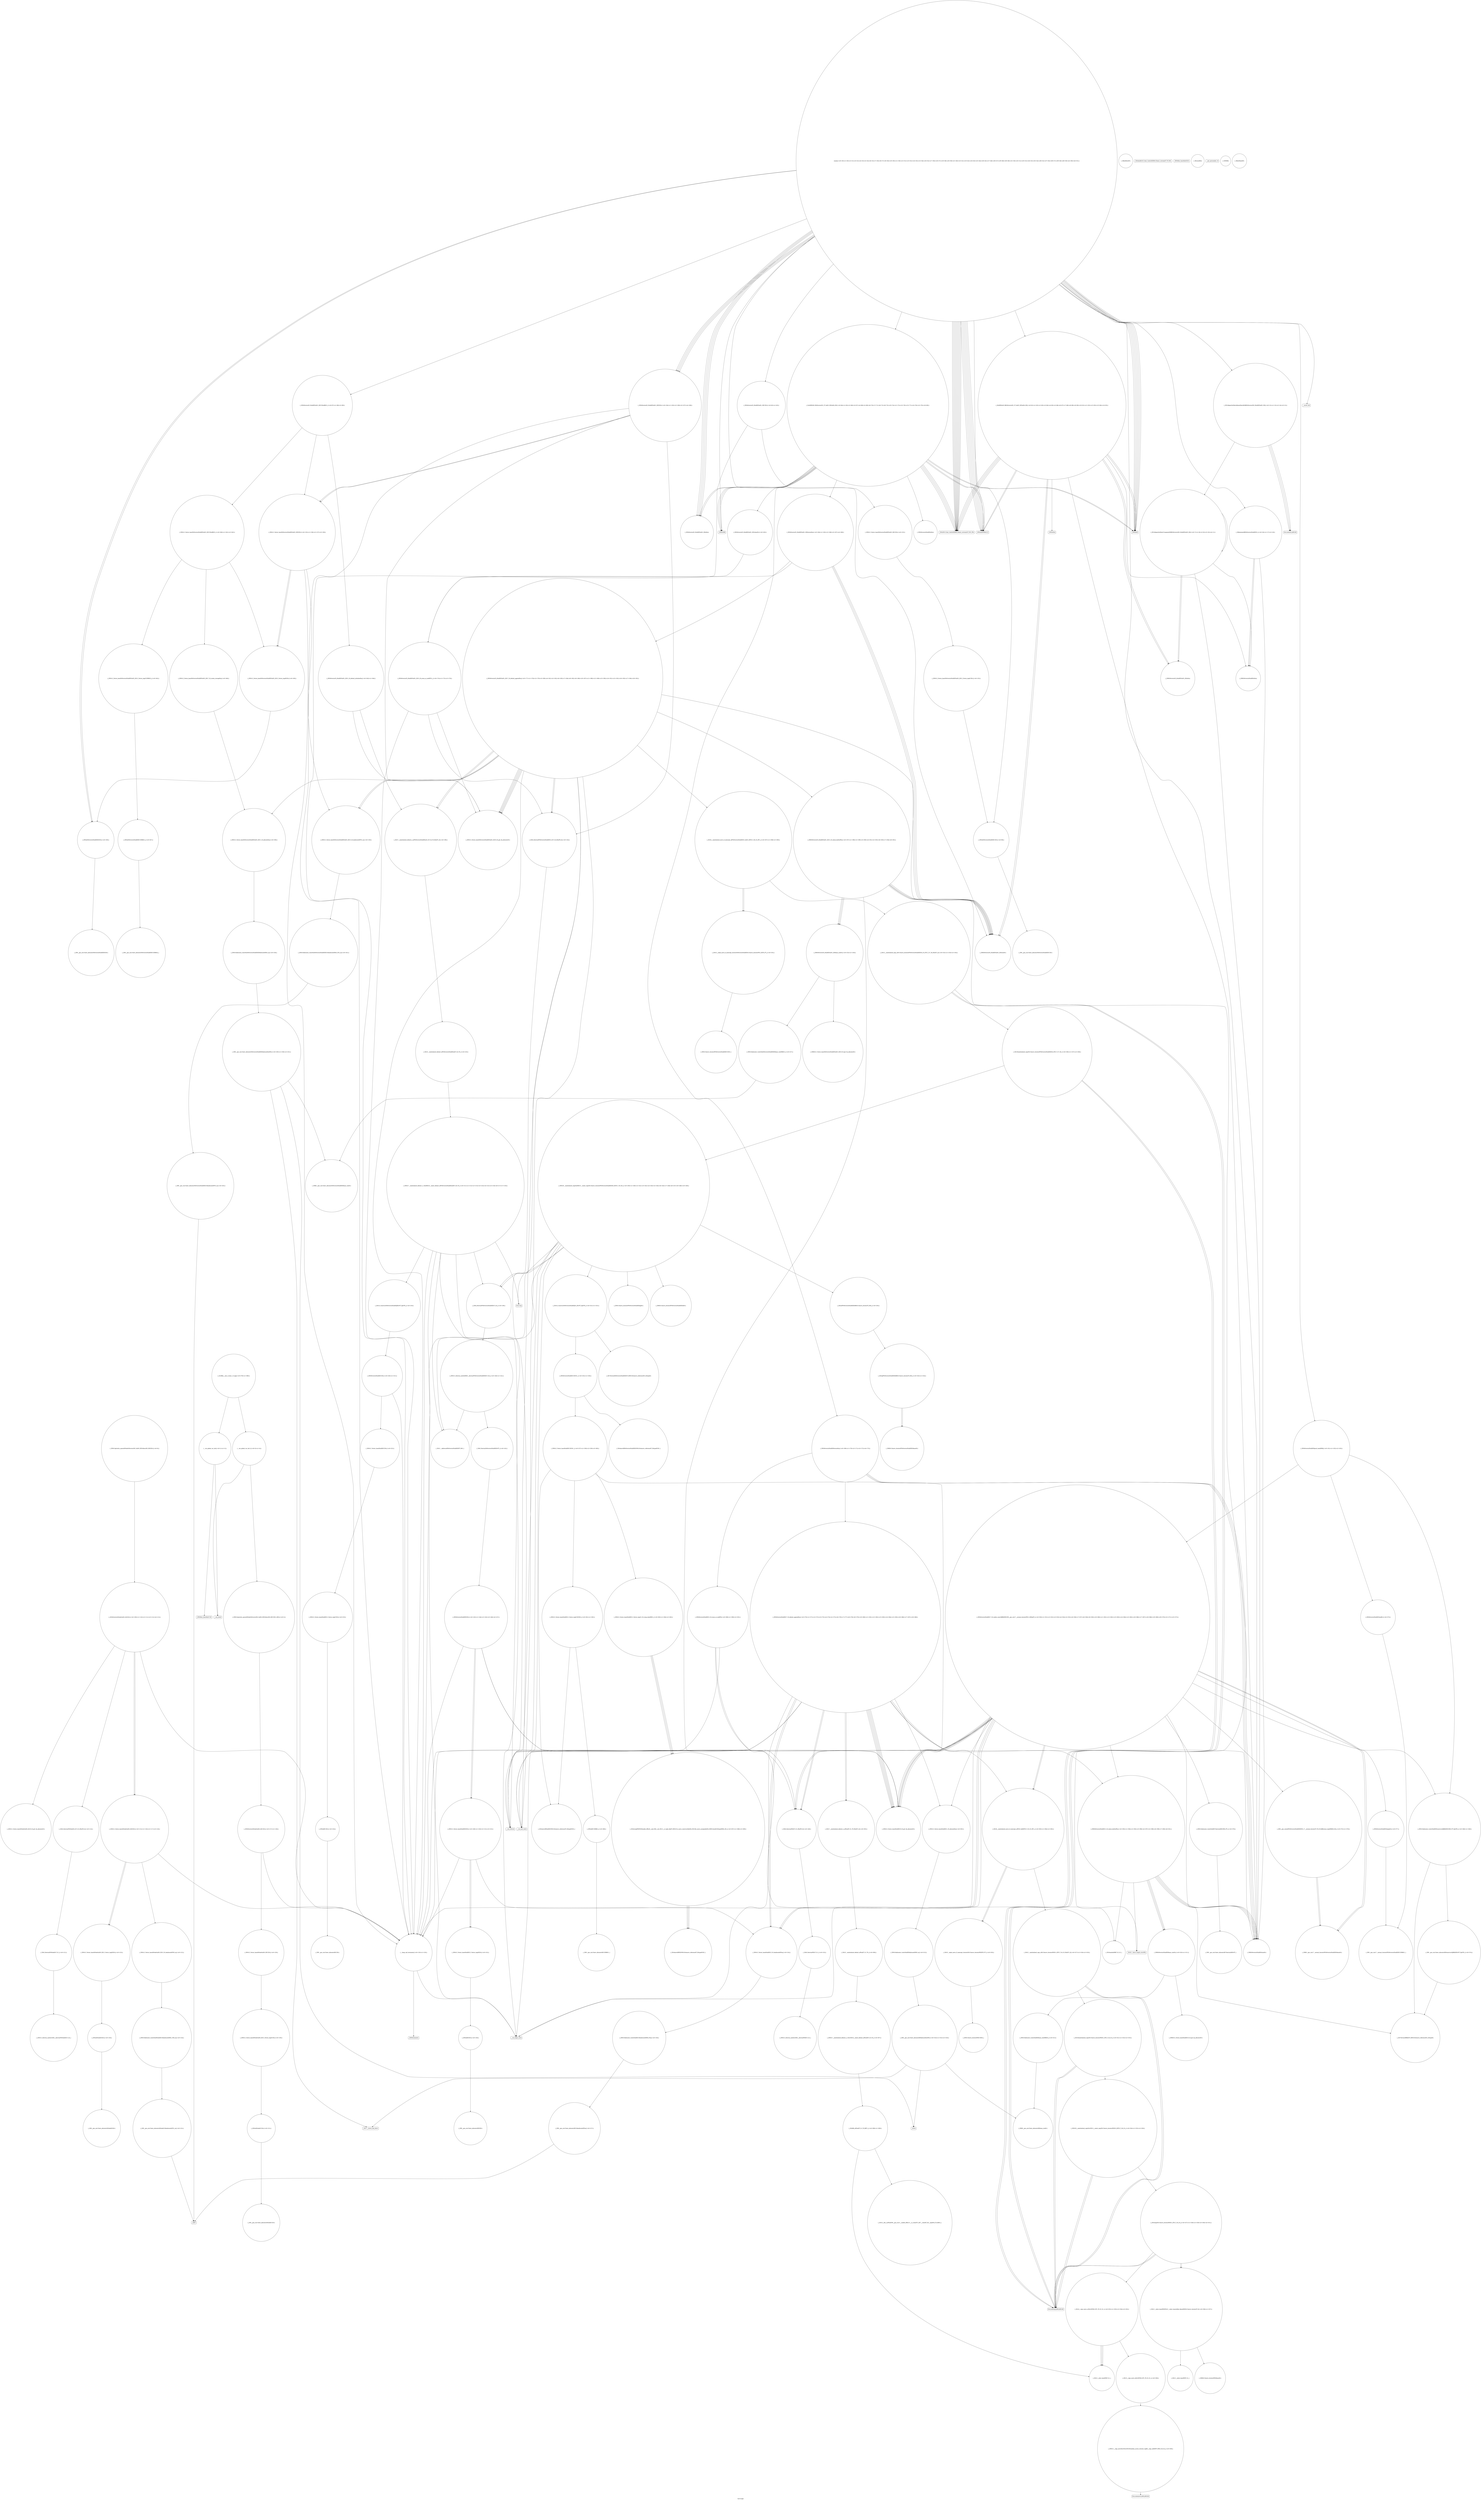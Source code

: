 digraph "Call Graph" {
	label="Call Graph";

	Node0x5598fbfa2290 [shape=record,shape=circle,label="{__cxx_global_var_init|{<s0>1|<s1>2}}"];
	Node0x5598fbfa2290:s0 -> Node0x5598fc380d90[color=black];
	Node0x5598fbfa2290:s1 -> Node0x5598fc380e90[color=black];
	Node0x5598fc3883d0 [shape=record,shape=circle,label="{_ZNSaISt6vectorIiSaIiEEEC2ERKS2_|{<s0>347}}"];
	Node0x5598fc3883d0:s0 -> Node0x5598fc388450[color=black];
	Node0x5598fc384a30 [shape=record,shape=circle,label="{_ZSt27__uninitialized_default_n_aIPSt6vectorIiSaIiEEmS2_ET_S4_T0_RSaIT1_E|{<s0>196}}"];
	Node0x5598fc384a30:s0 -> Node0x5598fc382510[color=black];
	Node0x5598fc381090 [shape=record,shape=circle,label="{_Z8initBcntiPi}"];
	Node0x5598fc388750 [shape=record,shape=circle,label="{_ZN9__gnu_cxxmiIPiSt6vectorIiSaIiEEEENS_17__normal_iteratorIT_T0_E15difference_typeERKS8_SB_|{<s0>375|<s1>376}}"];
	Node0x5598fc388750:s0 -> Node0x5598fc388850[color=black];
	Node0x5598fc388750:s1 -> Node0x5598fc388850[color=black];
	Node0x5598fc382590 [shape=record,shape=circle,label="{_ZNSt27__uninitialized_default_n_1ILb0EE18__uninit_default_nIPSt6vectorIiSaIiEEmEET_S6_T0_|{<s0>211|<s1>212|<s2>213|<s3>214|<s4>215|<s5>216|<s6>217|<s7>218}}"];
	Node0x5598fc382590:s0 -> Node0x5598fc383e30[color=black];
	Node0x5598fc382590:s1 -> Node0x5598fc382610[color=black];
	Node0x5598fc382590:s2 -> Node0x5598fc382190[color=black];
	Node0x5598fc382590:s3 -> Node0x5598fc383cb0[color=black];
	Node0x5598fc382590:s4 -> Node0x5598fc384c30[color=black];
	Node0x5598fc382590:s5 -> Node0x5598fc384cb0[color=black];
	Node0x5598fc382590:s6 -> Node0x5598fc382690[color=black];
	Node0x5598fc382590:s7 -> Node0x5598fc382110[color=black];
	Node0x5598fc381410 [shape=record,shape=circle,label="{_ZNKSt6vectorIiSaIiEEixEm}"];
	Node0x5598fc382910 [shape=record,shape=circle,label="{_ZN9__gnu_cxx13new_allocatorIiEC2Ev}"];
	Node0x5598fc381790 [shape=record,shape=Mrecord,label="{_ZSt4endlIcSt11char_traitsIcEERSt13basic_ostreamIT_T0_ES6_}"];
	Node0x5598fc382c90 [shape=record,shape=circle,label="{_ZNSt16allocator_traitsISaISt6vectorIiSaIiEEEE8allocateERS3_m|{<s0>228}}"];
	Node0x5598fc382c90:s0 -> Node0x5598fc382d10[color=black];
	Node0x5598fc381b10 [shape=record,shape=circle,label="{_ZNSt6vectorIS_IiSaIiEESaIS1_EEixEm}"];
	Node0x5598fc383010 [shape=record,shape=Mrecord,label="{llvm.memcpy.p0i8.p0i8.i64}"];
	Node0x5598fc381e90 [shape=record,shape=circle,label="{_ZNSt6vectorIS_IiSaIiEESaIS1_EED2Ev|{<s0>104|<s1>105|<s2>106|<s3>107|<s4>108}}"];
	Node0x5598fc381e90:s0 -> Node0x5598fc383bb0[color=black];
	Node0x5598fc381e90:s1 -> Node0x5598fc383b30[color=black];
	Node0x5598fc381e90:s2 -> Node0x5598fc383c30[color=black];
	Node0x5598fc381e90:s3 -> Node0x5598fc383c30[color=black];
	Node0x5598fc381e90:s4 -> Node0x5598fc382110[color=black];
	Node0x5598fc383390 [shape=record,shape=circle,label="{_ZNKSt13move_iteratorIPSt6vectorIiSaIiEEE4baseEv}"];
	Node0x5598fc382210 [shape=record,shape=Mrecord,label="{_ZSt9terminatev}"];
	Node0x5598fc386f50 [shape=record,shape=circle,label="{_ZNSt12_Vector_baseIiSaIiEE12_Vector_impl12_M_swap_dataERS2_|{<s0>263|<s1>264|<s2>265}}"];
	Node0x5598fc386f50:s0 -> Node0x5598fc3870d0[color=black];
	Node0x5598fc386f50:s1 -> Node0x5598fc3870d0[color=black];
	Node0x5598fc386f50:s2 -> Node0x5598fc3870d0[color=black];
	Node0x5598fc3835b0 [shape=record,shape=Mrecord,label="{_ZdlPv}"];
	Node0x5598fc3872d0 [shape=record,shape=circle,label="{_ZNSt6vectorIiSaIiEE15_M_erase_at_endEPi|{<s0>289|<s1>290|<s2>291}}"];
	Node0x5598fc3872d0:s0 -> Node0x5598fc383fb0[color=black];
	Node0x5598fc3872d0:s1 -> Node0x5598fc383f30[color=black];
	Node0x5598fc3872d0:s2 -> Node0x5598fc382110[color=black];
	Node0x5598fc383930 [shape=record,shape=circle,label="{_ZN9__gnu_cxx13new_allocatorI4NodeEC2Ev}"];
	Node0x5598fc387650 [shape=record,shape=circle,label="{_ZSt6fill_nIPimiET_S1_T0_RKT1_|{<s0>308|<s1>309}}"];
	Node0x5598fc387650:s0 -> Node0x5598fc387750[color=black];
	Node0x5598fc387650:s1 -> Node0x5598fc3876d0[color=black];
	Node0x5598fc383cb0 [shape=record,shape=circle,label="{_ZSt8_DestroyIPSt6vectorIiSaIiEEEvT_S4_|{<s0>139}}"];
	Node0x5598fc383cb0:s0 -> Node0x5598fc383d30[color=black];
	Node0x5598fc3879d0 [shape=record,shape=circle,label="{_ZNSt16allocator_traitsISaIiEE8allocateERS0_m|{<s0>313}}"];
	Node0x5598fc3879d0:s0 -> Node0x5598fc387a50[color=black];
	Node0x5598fc384030 [shape=record,shape=circle,label="{_ZNSt12_Vector_baseIiSaIiEED2Ev|{<s0>149|<s1>150|<s2>151|<s3>152}}"];
	Node0x5598fc384030:s0 -> Node0x5598fc3841b0[color=black];
	Node0x5598fc384030:s1 -> Node0x5598fc384230[color=black];
	Node0x5598fc384030:s2 -> Node0x5598fc384230[color=black];
	Node0x5598fc384030:s3 -> Node0x5598fc382110[color=black];
	Node0x5598fc387d50 [shape=record,shape=circle,label="{_ZSt14__copy_move_a2ILb1EPiS0_ET1_T0_S2_S1_|{<s0>332|<s1>333|<s2>334|<s3>335}}"];
	Node0x5598fc387d50:s0 -> Node0x5598fc387750[color=black];
	Node0x5598fc387d50:s1 -> Node0x5598fc387750[color=black];
	Node0x5598fc387d50:s2 -> Node0x5598fc387750[color=black];
	Node0x5598fc387d50:s3 -> Node0x5598fc387e50[color=black];
	Node0x5598fc3843b0 [shape=record,shape=circle,label="{_ZNSaIiED2Ev|{<s0>158}}"];
	Node0x5598fc3843b0:s0 -> Node0x5598fc384430[color=black];
	Node0x5598fc3880d0 [shape=record,shape=circle,label="{_ZNSt13move_iteratorIPiEC2ES0_}"];
	Node0x5598fc384730 [shape=record,shape=circle,label="{_ZNSt6vectorIS_IiSaIiEESaIS1_EE5clearEv|{<s0>163}}"];
	Node0x5598fc384730:s0 -> Node0x5598fc384930[color=black];
	Node0x5598fc380d90 [shape=record,shape=Mrecord,label="{_ZNSt8ios_base4InitC1Ev}"];
	Node0x5598fc388450 [shape=record,shape=circle,label="{_ZN9__gnu_cxx13new_allocatorISt6vectorIiSaIiEEEC2ERKS4_}"];
	Node0x5598fc384ab0 [shape=record,shape=circle,label="{_ZNKSt6vectorIS_IiSaIiEESaIS1_EE12_M_check_lenEmPKc|{<s0>197|<s1>198|<s2>199|<s3>200|<s4>201|<s5>202|<s6>203|<s7>204|<s8>205}}"];
	Node0x5598fc384ab0:s0 -> Node0x5598fc382990[color=black];
	Node0x5598fc384ab0:s1 -> Node0x5598fc381a90[color=black];
	Node0x5598fc384ab0:s2 -> Node0x5598fc382a10[color=black];
	Node0x5598fc384ab0:s3 -> Node0x5598fc381a90[color=black];
	Node0x5598fc384ab0:s4 -> Node0x5598fc381a90[color=black];
	Node0x5598fc384ab0:s5 -> Node0x5598fc382a90[color=black];
	Node0x5598fc384ab0:s6 -> Node0x5598fc381a90[color=black];
	Node0x5598fc384ab0:s7 -> Node0x5598fc382990[color=black];
	Node0x5598fc384ab0:s8 -> Node0x5598fc382990[color=black];
	Node0x5598fc381110 [shape=record,shape=circle,label="{__cxx_global_var_init.1|{<s0>3|<s1>4}}"];
	Node0x5598fc381110:s0 -> Node0x5598fc381190[color=black];
	Node0x5598fc381110:s1 -> Node0x5598fc380e90[color=black];
	Node0x5598fc3887d0 [shape=record,shape=circle,label="{_ZNSt6vectorIiSaIiEE5beginEv|{<s0>377}}"];
	Node0x5598fc3887d0:s0 -> Node0x5598fc388950[color=black];
	Node0x5598fc382610 [shape=record,shape=circle,label="{_ZSt10_ConstructISt6vectorIiSaIiEEJEEvPT_DpOT0_|{<s0>219}}"];
	Node0x5598fc382610:s0 -> Node0x5598fc382710[color=black];
	Node0x5598fc381490 [shape=record,shape=circle,label="{_ZN14bipartiteMatch8maxMatchEiiRKSt6vectorIS0_IiSaIiEESaIS2_EE|{<s0>12|<s1>13|<s2>14|<s3>15}}"];
	Node0x5598fc381490:s0 -> Node0x5598fc381510[color=black];
	Node0x5598fc381490:s1 -> Node0x5598fc381510[color=black];
	Node0x5598fc381490:s2 -> Node0x5598fc381290[color=black];
	Node0x5598fc381490:s3 -> Node0x5598fc381510[color=black];
	Node0x5598fc382990 [shape=record,shape=circle,label="{_ZNKSt6vectorIS_IiSaIiEESaIS1_EE8max_sizeEv|{<s0>225|<s1>226}}"];
	Node0x5598fc382990:s0 -> Node0x5598fc382b90[color=black];
	Node0x5598fc382990:s1 -> Node0x5598fc382b10[color=black];
	Node0x5598fc381810 [shape=record,shape=Mrecord,label="{_ZNSirsERi}"];
	Node0x5598fc382d10 [shape=record,shape=circle,label="{_ZN9__gnu_cxx13new_allocatorISt6vectorIiSaIiEEE8allocateEmPKv|{<s0>229|<s1>230|<s2>231}}"];
	Node0x5598fc382d10:s0 -> Node0x5598fc382c10[color=black];
	Node0x5598fc382d10:s1 -> Node0x5598fc382d90[color=black];
	Node0x5598fc382d10:s2 -> Node0x5598fc382e10[color=black];
	Node0x5598fc381b90 [shape=record,shape=circle,label="{_ZNSaISt6vectorIiSaIiEEEC2Ev|{<s0>96}}"];
	Node0x5598fc381b90:s0 -> Node0x5598fc383ab0[color=black];
	Node0x5598fc383090 [shape=record,shape=circle,label="{_ZNSt20__uninitialized_copyILb0EE13__uninit_copyISt13move_iteratorIPSt6vectorIiSaIiEEES6_EET0_T_S9_S8_|{<s0>239|<s1>240|<s2>241|<s3>242|<s4>243|<s5>244|<s6>245|<s7>246|<s8>247|<s9>248|<s10>249}}"];
	Node0x5598fc383090:s0 -> Node0x5598fc383110[color=black];
	Node0x5598fc383090:s1 -> Node0x5598fc383e30[color=black];
	Node0x5598fc383090:s2 -> Node0x5598fc383210[color=black];
	Node0x5598fc383090:s3 -> Node0x5598fc383190[color=black];
	Node0x5598fc383090:s4 -> Node0x5598fc383290[color=black];
	Node0x5598fc383090:s5 -> Node0x5598fc382190[color=black];
	Node0x5598fc383090:s6 -> Node0x5598fc383cb0[color=black];
	Node0x5598fc383090:s7 -> Node0x5598fc384c30[color=black];
	Node0x5598fc383090:s8 -> Node0x5598fc384cb0[color=black];
	Node0x5598fc383090:s9 -> Node0x5598fc382690[color=black];
	Node0x5598fc383090:s10 -> Node0x5598fc382110[color=black];
	Node0x5598fc381f10 [shape=record,shape=circle,label="{_ZNSt6vectorI4NodeSaIS0_EED2Ev|{<s0>109|<s1>110|<s2>111|<s3>112|<s4>113}}"];
	Node0x5598fc381f10:s0 -> Node0x5598fc382010[color=black];
	Node0x5598fc381f10:s1 -> Node0x5598fc381f90[color=black];
	Node0x5598fc381f10:s2 -> Node0x5598fc382090[color=black];
	Node0x5598fc381f10:s3 -> Node0x5598fc382090[color=black];
	Node0x5598fc381f10:s4 -> Node0x5598fc382110[color=black];
	Node0x5598fc383410 [shape=record,shape=circle,label="{_ZSt7forwardISt6vectorIiSaIiEEEOT_RNSt16remove_referenceIS3_E4typeE}"];
	Node0x5598fc382290 [shape=record,shape=circle,label="{_ZSt8_DestroyIP4NodeEvT_S2_|{<s0>121}}"];
	Node0x5598fc382290:s0 -> Node0x5598fc382310[color=black];
	Node0x5598fc386fd0 [shape=record,shape=circle,label="{_ZNSaIiEC2ERKS_|{<s0>266}}"];
	Node0x5598fc386fd0:s0 -> Node0x5598fc387050[color=black];
	Node0x5598fc383630 [shape=record,shape=circle,label="{_ZNSaI4NodeED2Ev|{<s0>126}}"];
	Node0x5598fc383630:s0 -> Node0x5598fc3836b0[color=black];
	Node0x5598fc387350 [shape=record,shape=circle,label="{_ZSt27__uninitialized_default_n_aIPimiET_S1_T0_RSaIT1_E|{<s0>292}}"];
	Node0x5598fc387350:s0 -> Node0x5598fc387550[color=black];
	Node0x5598fc3839b0 [shape=record,shape=circle,label="{_ZNSt12_Vector_baseISt6vectorIiSaIiEESaIS2_EEC2Ev|{<s0>132}}"];
	Node0x5598fc3839b0:s0 -> Node0x5598fc383a30[color=black];
	Node0x5598fc3876d0 [shape=record,shape=circle,label="{_ZSt10__fill_n_aIPimiEN9__gnu_cxx11__enable_ifIXsr11__is_scalarIT1_EE7__valueET_E6__typeES4_T0_RKS3_}"];
	Node0x5598fc383d30 [shape=record,shape=circle,label="{_ZNSt12_Destroy_auxILb0EE9__destroyIPSt6vectorIiSaIiEEEEvT_S6_|{<s0>140|<s1>141}}"];
	Node0x5598fc383d30:s0 -> Node0x5598fc383e30[color=black];
	Node0x5598fc383d30:s1 -> Node0x5598fc383db0[color=black];
	Node0x5598fc387a50 [shape=record,shape=circle,label="{_ZN9__gnu_cxx13new_allocatorIiE8allocateEmPKv|{<s0>314|<s1>315|<s2>316}}"];
	Node0x5598fc387a50:s0 -> Node0x5598fc387950[color=black];
	Node0x5598fc387a50:s1 -> Node0x5598fc382d90[color=black];
	Node0x5598fc387a50:s2 -> Node0x5598fc382e10[color=black];
	Node0x5598fc3840b0 [shape=record,shape=circle,label="{_ZSt8_DestroyIPiEvT_S1_|{<s0>153}}"];
	Node0x5598fc3840b0:s0 -> Node0x5598fc384130[color=black];
	Node0x5598fc387dd0 [shape=record,shape=circle,label="{_ZSt12__miter_baseIPiEDTcl12__miter_basecldtfp_4baseEEESt13move_iteratorIT_E|{<s0>336|<s1>337}}"];
	Node0x5598fc387dd0:s0 -> Node0x5598fc388050[color=black];
	Node0x5598fc387dd0:s1 -> Node0x5598fc387fd0[color=black];
	Node0x5598fc384430 [shape=record,shape=circle,label="{_ZN9__gnu_cxx13new_allocatorIiED2Ev}"];
	Node0x5598fc388150 [shape=record,shape=Mrecord,label="{_ZNSolsEm}"];
	Node0x5598fc3847b0 [shape=record,shape=circle,label="{_ZNSt6vectorIS_IiSaIiEESaIS1_EE6resizeEm|{<s0>164|<s1>165|<s2>166|<s3>167|<s4>168}}"];
	Node0x5598fc3847b0:s0 -> Node0x5598fc381a90[color=black];
	Node0x5598fc3847b0:s1 -> Node0x5598fc381a90[color=black];
	Node0x5598fc3847b0:s2 -> Node0x5598fc3849b0[color=black];
	Node0x5598fc3847b0:s3 -> Node0x5598fc381a90[color=black];
	Node0x5598fc3847b0:s4 -> Node0x5598fc384930[color=black];
	Node0x5598fc380e10 [shape=record,shape=Mrecord,label="{_ZNSt8ios_base4InitD1Ev}"];
	Node0x5598fc3884d0 [shape=record,shape=circle,label="{_ZNSt16allocator_traitsISaIiEE9constructIiJRKiEEEvRS0_PT_DpOT0_|{<s0>348|<s1>349}}"];
	Node0x5598fc3884d0:s0 -> Node0x5598fc3886d0[color=black];
	Node0x5598fc3884d0:s1 -> Node0x5598fc388650[color=black];
	Node0x5598fc384b30 [shape=record,shape=circle,label="{_ZNSt12_Vector_baseISt6vectorIiSaIiEESaIS2_EE11_M_allocateEm|{<s0>206}}"];
	Node0x5598fc384b30:s0 -> Node0x5598fc382c90[color=black];
	Node0x5598fc381190 [shape=record,shape=circle,label="{_ZNSt14priority_queueI4NodeSt6vectorIS0_SaIS0_EESt4lessIS0_EEC2IS3_vEEv|{<s0>5}}"];
	Node0x5598fc381190:s0 -> Node0x5598fc383730[color=black];
	Node0x5598fc388850 [shape=record,shape=circle,label="{_ZNK9__gnu_cxx17__normal_iteratorIPiSt6vectorIiSaIiEEE4baseEv}"];
	Node0x5598fc382690 [shape=record,shape=Mrecord,label="{llvm.trap}"];
	Node0x5598fc381510 [shape=record,shape=Mrecord,label="{llvm.memset.p0i8.i64}"];
	Node0x5598fc382a10 [shape=record,shape=Mrecord,label="{_ZSt20__throw_length_errorPKc}"];
	Node0x5598fc381890 [shape=record,shape=circle,label="{_ZNSt6vectorIS_IiSaIiEESaIS1_EEC2Ev|{<s0>62|<s1>63}}"];
	Node0x5598fc381890:s0 -> Node0x5598fc3839b0[color=black];
	Node0x5598fc381890:s1 -> Node0x5598fc382110[color=black];
	Node0x5598fc382d90 [shape=record,shape=Mrecord,label="{_ZSt17__throw_bad_allocv}"];
	Node0x5598fc381c10 [shape=record,shape=circle,label="{_ZNSt6vectorIS_IiSaIiEESaIS1_EEC2EmRKS2_|{<s0>97|<s1>98|<s2>99}}"];
	Node0x5598fc381c10:s0 -> Node0x5598fc3881d0[color=black];
	Node0x5598fc381c10:s1 -> Node0x5598fc388250[color=black];
	Node0x5598fc381c10:s2 -> Node0x5598fc383c30[color=black];
	Node0x5598fc383110 [shape=record,shape=circle,label="{_ZStneIPSt6vectorIiSaIiEEEbRKSt13move_iteratorIT_ES8_|{<s0>250}}"];
	Node0x5598fc383110:s0 -> Node0x5598fc383310[color=black];
	Node0x5598fc381f90 [shape=record,shape=circle,label="{_ZSt8_DestroyIP4NodeS0_EvT_S2_RSaIT0_E|{<s0>114}}"];
	Node0x5598fc381f90:s0 -> Node0x5598fc382290[color=black];
	Node0x5598fc383490 [shape=record,shape=circle,label="{_ZNSt6vectorIiSaIiEEC2EOS1_|{<s0>255|<s1>256}}"];
	Node0x5598fc383490:s0 -> Node0x5598fc386d50[color=black];
	Node0x5598fc383490:s1 -> Node0x5598fc386dd0[color=black];
	Node0x5598fc382310 [shape=record,shape=circle,label="{_ZNSt12_Destroy_auxILb1EE9__destroyIP4NodeEEvT_S4_}"];
	Node0x5598fc387050 [shape=record,shape=circle,label="{_ZN9__gnu_cxx13new_allocatorIiEC2ERKS1_}"];
	Node0x5598fc3836b0 [shape=record,shape=circle,label="{_ZN9__gnu_cxx13new_allocatorI4NodeED2Ev}"];
	Node0x5598fc3873d0 [shape=record,shape=circle,label="{_ZNKSt6vectorIiSaIiEE12_M_check_lenEmPKc|{<s0>293|<s1>294|<s2>295|<s3>296|<s4>297|<s5>298|<s6>299|<s7>300|<s8>301}}"];
	Node0x5598fc3873d0:s0 -> Node0x5598fc3877d0[color=black];
	Node0x5598fc3873d0:s1 -> Node0x5598fc381390[color=black];
	Node0x5598fc3873d0:s2 -> Node0x5598fc382a10[color=black];
	Node0x5598fc3873d0:s3 -> Node0x5598fc381390[color=black];
	Node0x5598fc3873d0:s4 -> Node0x5598fc381390[color=black];
	Node0x5598fc3873d0:s5 -> Node0x5598fc382a90[color=black];
	Node0x5598fc3873d0:s6 -> Node0x5598fc381390[color=black];
	Node0x5598fc3873d0:s7 -> Node0x5598fc3877d0[color=black];
	Node0x5598fc3873d0:s8 -> Node0x5598fc3877d0[color=black];
	Node0x5598fc383a30 [shape=record,shape=circle,label="{_ZNSt12_Vector_baseISt6vectorIiSaIiEESaIS2_EE12_Vector_implC2Ev|{<s0>133}}"];
	Node0x5598fc383a30:s0 -> Node0x5598fc381b90[color=black];
	Node0x5598fc387750 [shape=record,shape=circle,label="{_ZSt12__niter_baseIPiET_S1_}"];
	Node0x5598fc383db0 [shape=record,shape=circle,label="{_ZSt8_DestroyISt6vectorIiSaIiEEEvPT_|{<s0>142}}"];
	Node0x5598fc383db0:s0 -> Node0x5598fc383eb0[color=black];
	Node0x5598fc387ad0 [shape=record,shape=circle,label="{_ZSt22__uninitialized_copy_aISt13move_iteratorIPiES1_iET0_T_S4_S3_RSaIT1_E|{<s0>317|<s1>318|<s2>319}}"];
	Node0x5598fc387ad0:s0 -> Node0x5598fc383010[color=black];
	Node0x5598fc387ad0:s1 -> Node0x5598fc383010[color=black];
	Node0x5598fc387ad0:s2 -> Node0x5598fc387bd0[color=black];
	Node0x5598fc384130 [shape=record,shape=circle,label="{_ZNSt12_Destroy_auxILb1EE9__destroyIPiEEvT_S3_}"];
	Node0x5598fc387e50 [shape=record,shape=circle,label="{_ZSt13__copy_move_aILb1EPiS0_ET1_T0_S2_S1_|{<s0>338}}"];
	Node0x5598fc387e50:s0 -> Node0x5598fc387ed0[color=black];
	Node0x5598fc3844b0 [shape=record,shape=circle,label="{_ZNSt12_Vector_baseISt6vectorIiSaIiEESaIS2_EE13_M_deallocateEPS2_m|{<s0>159}}"];
	Node0x5598fc3844b0:s0 -> Node0x5598fc3845b0[color=black];
	Node0x5598fc3881d0 [shape=record,shape=circle,label="{_ZNSt12_Vector_baseISt6vectorIiSaIiEESaIS2_EEC2EmRKS3_|{<s0>340|<s1>341|<s2>342}}"];
	Node0x5598fc3881d0:s0 -> Node0x5598fc3882d0[color=black];
	Node0x5598fc3881d0:s1 -> Node0x5598fc388350[color=black];
	Node0x5598fc3881d0:s2 -> Node0x5598fc384530[color=black];
	Node0x5598fc384830 [shape=record,shape=circle,label="{_ZNSt6vectorIiSaIiEE6resizeEm|{<s0>169|<s1>170|<s2>171|<s3>172|<s4>173}}"];
	Node0x5598fc384830:s0 -> Node0x5598fc381390[color=black];
	Node0x5598fc384830:s1 -> Node0x5598fc381390[color=black];
	Node0x5598fc384830:s2 -> Node0x5598fc387250[color=black];
	Node0x5598fc384830:s3 -> Node0x5598fc381390[color=black];
	Node0x5598fc384830:s4 -> Node0x5598fc3872d0[color=black];
	Node0x5598fc380e90 [shape=record,shape=Mrecord,label="{__cxa_atexit}"];
	Node0x5598fc388550 [shape=record,shape=circle,label="{_ZNSt6vectorIiSaIiEE17_M_realloc_insertIJRKiEEEvN9__gnu_cxx17__normal_iteratorIPiS1_EEDpOT_|{<s0>350|<s1>351|<s2>352|<s3>353|<s4>354|<s5>355|<s6>356|<s7>357|<s8>358|<s9>359|<s10>360|<s11>361|<s12>362|<s13>363|<s14>364|<s15>365|<s16>366|<s17>367|<s18>368|<s19>369|<s20>370|<s21>371|<s22>372}}"];
	Node0x5598fc388550:s0 -> Node0x5598fc3873d0[color=black];
	Node0x5598fc388550:s1 -> Node0x5598fc3887d0[color=black];
	Node0x5598fc388550:s2 -> Node0x5598fc388750[color=black];
	Node0x5598fc388550:s3 -> Node0x5598fc387450[color=black];
	Node0x5598fc388550:s4 -> Node0x5598fc3886d0[color=black];
	Node0x5598fc388550:s5 -> Node0x5598fc3884d0[color=black];
	Node0x5598fc388550:s6 -> Node0x5598fc388850[color=black];
	Node0x5598fc388550:s7 -> Node0x5598fc383fb0[color=black];
	Node0x5598fc388550:s8 -> Node0x5598fc3874d0[color=black];
	Node0x5598fc388550:s9 -> Node0x5598fc388850[color=black];
	Node0x5598fc388550:s10 -> Node0x5598fc383fb0[color=black];
	Node0x5598fc388550:s11 -> Node0x5598fc3874d0[color=black];
	Node0x5598fc388550:s12 -> Node0x5598fc382190[color=black];
	Node0x5598fc388550:s13 -> Node0x5598fc3888d0[color=black];
	Node0x5598fc388550:s14 -> Node0x5598fc384cb0[color=black];
	Node0x5598fc388550:s15 -> Node0x5598fc383fb0[color=black];
	Node0x5598fc388550:s16 -> Node0x5598fc383f30[color=black];
	Node0x5598fc388550:s17 -> Node0x5598fc3841b0[color=black];
	Node0x5598fc388550:s18 -> Node0x5598fc384c30[color=black];
	Node0x5598fc388550:s19 -> Node0x5598fc383fb0[color=black];
	Node0x5598fc388550:s20 -> Node0x5598fc383f30[color=black];
	Node0x5598fc388550:s21 -> Node0x5598fc3841b0[color=black];
	Node0x5598fc388550:s22 -> Node0x5598fc382110[color=black];
	Node0x5598fc384bb0 [shape=record,shape=circle,label="{_ZSt34__uninitialized_move_if_noexcept_aIPSt6vectorIiSaIiEES3_SaIS2_EET0_T_S6_S5_RT1_|{<s0>207|<s1>208|<s2>209}}"];
	Node0x5598fc384bb0:s0 -> Node0x5598fc382f10[color=black];
	Node0x5598fc384bb0:s1 -> Node0x5598fc382f10[color=black];
	Node0x5598fc384bb0:s2 -> Node0x5598fc382e90[color=black];
	Node0x5598fc381210 [shape=record,shape=circle,label="{_ZNSt14priority_queueI4NodeSt6vectorIS0_SaIS0_EESt4lessIS0_EED2Ev|{<s0>6}}"];
	Node0x5598fc381210:s0 -> Node0x5598fc381f10[color=black];
	Node0x5598fc3888d0 [shape=record,shape=circle,label="{_ZNSt16allocator_traitsISaIiEE7destroyIiEEvRS0_PT_|{<s0>378}}"];
	Node0x5598fc3888d0:s0 -> Node0x5598fc3889d0[color=black];
	Node0x5598fc382710 [shape=record,shape=circle,label="{_ZNSt6vectorIiSaIiEEC2Ev|{<s0>220|<s1>221}}"];
	Node0x5598fc382710:s0 -> Node0x5598fc382790[color=black];
	Node0x5598fc382710:s1 -> Node0x5598fc382110[color=black];
	Node0x5598fc381590 [shape=record,shape=circle,label="{_Z8dominateRKSt6vectorIiSaIiEES3_|{<s0>16|<s1>17|<s2>18}}"];
	Node0x5598fc381590:s0 -> Node0x5598fc381390[color=black];
	Node0x5598fc381590:s1 -> Node0x5598fc381410[color=black];
	Node0x5598fc381590:s2 -> Node0x5598fc381410[color=black];
	Node0x5598fc382a90 [shape=record,shape=circle,label="{_ZSt3maxImERKT_S2_S2_}"];
	Node0x5598fc381910 [shape=record,shape=circle,label="{_ZrsIiERSiS0_RSt6vectorIS1_IT_SaIS2_EESaIS4_EE|{<s0>64|<s1>65|<s2>66|<s3>67|<s4>68|<s5>69|<s6>70|<s7>71|<s8>72|<s9>73|<s10>74|<s11>75|<s12>76|<s13>77|<s14>78|<s15>79|<s16>80}}"];
	Node0x5598fc381910:s0 -> Node0x5598fc384730[color=black];
	Node0x5598fc381910:s1 -> Node0x5598fc381690[color=black];
	Node0x5598fc381910:s2 -> Node0x5598fc381710[color=black];
	Node0x5598fc381910:s3 -> Node0x5598fc381810[color=black];
	Node0x5598fc381910:s4 -> Node0x5598fc381810[color=black];
	Node0x5598fc381910:s5 -> Node0x5598fc3847b0[color=black];
	Node0x5598fc381910:s6 -> Node0x5598fc381690[color=black];
	Node0x5598fc381910:s7 -> Node0x5598fc381d90[color=black];
	Node0x5598fc381910:s8 -> Node0x5598fc381690[color=black];
	Node0x5598fc381910:s9 -> Node0x5598fc381d90[color=black];
	Node0x5598fc381910:s10 -> Node0x5598fc381690[color=black];
	Node0x5598fc381910:s11 -> Node0x5598fc381710[color=black];
	Node0x5598fc381910:s12 -> Node0x5598fc381b10[color=black];
	Node0x5598fc381910:s13 -> Node0x5598fc384830[color=black];
	Node0x5598fc381910:s14 -> Node0x5598fc381b10[color=black];
	Node0x5598fc381910:s15 -> Node0x5598fc3848b0[color=black];
	Node0x5598fc381910:s16 -> Node0x5598fc381810[color=black];
	Node0x5598fc382e10 [shape=record,shape=Mrecord,label="{_Znwm}"];
	Node0x5598fc381c90 [shape=record,shape=circle,label="{_ZNSaISt6vectorIiSaIiEEED2Ev|{<s0>100}}"];
	Node0x5598fc381c90:s0 -> Node0x5598fc3846b0[color=black];
	Node0x5598fc383190 [shape=record,shape=circle,label="{_ZSt10_ConstructISt6vectorIiSaIiEEJS2_EEvPT_DpOT0_|{<s0>251|<s1>252}}"];
	Node0x5598fc383190:s0 -> Node0x5598fc383410[color=black];
	Node0x5598fc383190:s1 -> Node0x5598fc383490[color=black];
	Node0x5598fc382010 [shape=record,shape=circle,label="{_ZNSt12_Vector_baseI4NodeSaIS0_EE19_M_get_Tp_allocatorEv}"];
	Node0x5598fc386d50 [shape=record,shape=circle,label="{_ZSt4moveIRSt6vectorIiSaIiEEEONSt16remove_referenceIT_E4typeEOS5_}"];
	Node0x5598fc382390 [shape=record,shape=circle,label="{_ZNSt12_Vector_baseI4NodeSaIS0_EE13_M_deallocateEPS0_m|{<s0>122}}"];
	Node0x5598fc382390:s0 -> Node0x5598fc382490[color=black];
	Node0x5598fc3870d0 [shape=record,shape=circle,label="{_ZSt4swapIPiENSt9enable_ifIXsr6__and_ISt6__not_ISt15__is_tuple_likeIT_EESt21is_move_constructibleIS4_ESt18is_move_assignableIS4_EEE5valueEvE4typeERS4_SD_|{<s0>267|<s1>268|<s2>269}}"];
	Node0x5598fc3870d0:s0 -> Node0x5598fc387150[color=black];
	Node0x5598fc3870d0:s1 -> Node0x5598fc387150[color=black];
	Node0x5598fc3870d0:s2 -> Node0x5598fc387150[color=black];
	Node0x5598fc383730 [shape=record,shape=circle,label="{_ZNSt6vectorI4NodeSaIS0_EEC2Ev|{<s0>127|<s1>128}}"];
	Node0x5598fc383730:s0 -> Node0x5598fc3837b0[color=black];
	Node0x5598fc383730:s1 -> Node0x5598fc382110[color=black];
	Node0x5598fc387450 [shape=record,shape=circle,label="{_ZNSt12_Vector_baseIiSaIiEE11_M_allocateEm|{<s0>302}}"];
	Node0x5598fc387450:s0 -> Node0x5598fc3879d0[color=black];
	Node0x5598fc383ab0 [shape=record,shape=circle,label="{_ZN9__gnu_cxx13new_allocatorISt6vectorIiSaIiEEEC2Ev}"];
	Node0x5598fc3877d0 [shape=record,shape=circle,label="{_ZNKSt6vectorIiSaIiEE8max_sizeEv|{<s0>310|<s1>311}}"];
	Node0x5598fc3877d0:s0 -> Node0x5598fc3878d0[color=black];
	Node0x5598fc3877d0:s1 -> Node0x5598fc387850[color=black];
	Node0x5598fc383e30 [shape=record,shape=circle,label="{_ZSt11__addressofISt6vectorIiSaIiEEEPT_RS3_}"];
	Node0x5598fc387b50 [shape=record,shape=circle,label="{_ZSt32__make_move_if_noexcept_iteratorIiSt13move_iteratorIPiEET0_PT_|{<s0>320}}"];
	Node0x5598fc387b50:s0 -> Node0x5598fc3880d0[color=black];
	Node0x5598fc3841b0 [shape=record,shape=circle,label="{_ZNSt12_Vector_baseIiSaIiEE13_M_deallocateEPim|{<s0>154}}"];
	Node0x5598fc3841b0:s0 -> Node0x5598fc3842b0[color=black];
	Node0x5598fc387ed0 [shape=record,shape=circle,label="{_ZNSt11__copy_moveILb1ELb1ESt26random_access_iterator_tagE8__copy_mIiEEPT_PKS3_S6_S4_|{<s0>339}}"];
	Node0x5598fc387ed0:s0 -> Node0x5598fc387f50[color=black];
	Node0x5598fc384530 [shape=record,shape=circle,label="{_ZNSt12_Vector_baseISt6vectorIiSaIiEESaIS2_EE12_Vector_implD2Ev|{<s0>160}}"];
	Node0x5598fc384530:s0 -> Node0x5598fc381c90[color=black];
	Node0x5598fc388250 [shape=record,shape=circle,label="{_ZNSt6vectorIS_IiSaIiEESaIS1_EE21_M_default_initializeEm|{<s0>343|<s1>344}}"];
	Node0x5598fc388250:s0 -> Node0x5598fc383bb0[color=black];
	Node0x5598fc388250:s1 -> Node0x5598fc384a30[color=black];
	Node0x5598fc3848b0 [shape=record,shape=circle,label="{_ZNSt6vectorIiSaIiEEixEm}"];
	Node0x5598fc380f10 [shape=record,shape=circle,label="{_Z8countBiti}"];
	Node0x5598fc3885d0 [shape=record,shape=circle,label="{_ZNSt6vectorIiSaIiEE3endEv|{<s0>373}}"];
	Node0x5598fc3885d0:s0 -> Node0x5598fc388950[color=black];
	Node0x5598fc384c30 [shape=record,shape=Mrecord,label="{__cxa_rethrow}"];
	Node0x5598fc381290 [shape=record,shape=circle,label="{_ZN14bipartiteMatch7augmentEiRKSt6vectorIS0_IiSaIiEESaIS2_EE|{<s0>7|<s1>8|<s2>9|<s3>10|<s4>11}}"];
	Node0x5598fc381290:s0 -> Node0x5598fc381310[color=black];
	Node0x5598fc381290:s1 -> Node0x5598fc381390[color=black];
	Node0x5598fc381290:s2 -> Node0x5598fc381310[color=black];
	Node0x5598fc381290:s3 -> Node0x5598fc381410[color=black];
	Node0x5598fc381290:s4 -> Node0x5598fc381290[color=black];
	Node0x5598fc388950 [shape=record,shape=circle,label="{_ZN9__gnu_cxx17__normal_iteratorIPiSt6vectorIiSaIiEEEC2ERKS1_}"];
	Node0x5598fc382790 [shape=record,shape=circle,label="{_ZNSt12_Vector_baseIiSaIiEEC2Ev|{<s0>222}}"];
	Node0x5598fc382790:s0 -> Node0x5598fc382810[color=black];
	Node0x5598fc381610 [shape=record,shape=circle,label="{main|{<s0>19|<s1>20|<s2>21|<s3>22|<s4>23|<s5>24|<s6>25|<s7>26|<s8>27|<s9>28|<s10>29|<s11>30|<s12>31|<s13>32|<s14>33|<s15>34|<s16>35|<s17>36|<s18>37|<s19>38|<s20>39|<s21>40|<s22>41|<s23>42|<s24>43|<s25>44|<s26>45|<s27>46|<s28>47|<s29>48|<s30>49|<s31>50|<s32>51|<s33>52|<s34>53|<s35>54|<s36>55|<s37>56|<s38>57|<s39>58|<s40>59|<s41>60|<s42>61}}"];
	Node0x5598fc381610:s0 -> Node0x5598fc381690[color=black];
	Node0x5598fc381610:s1 -> Node0x5598fc381710[color=black];
	Node0x5598fc381610:s2 -> Node0x5598fc381810[color=black];
	Node0x5598fc381610:s3 -> Node0x5598fc381690[color=black];
	Node0x5598fc381610:s4 -> Node0x5598fc381710[color=black];
	Node0x5598fc381610:s5 -> Node0x5598fc381890[color=black];
	Node0x5598fc381610:s6 -> Node0x5598fc381910[color=black];
	Node0x5598fc381610:s7 -> Node0x5598fc381a10[color=black];
	Node0x5598fc381610:s8 -> Node0x5598fc381710[color=black];
	Node0x5598fc381610:s9 -> Node0x5598fc381a90[color=black];
	Node0x5598fc381610:s10 -> Node0x5598fc381b10[color=black];
	Node0x5598fc381610:s11 -> Node0x5598fc381390[color=black];
	Node0x5598fc381610:s12 -> Node0x5598fc381b90[color=black];
	Node0x5598fc381610:s13 -> Node0x5598fc381c10[color=black];
	Node0x5598fc381610:s14 -> Node0x5598fc381c90[color=black];
	Node0x5598fc381610:s15 -> Node0x5598fc381b10[color=black];
	Node0x5598fc381610:s16 -> Node0x5598fc381b10[color=black];
	Node0x5598fc381610:s17 -> Node0x5598fc381590[color=black];
	Node0x5598fc381610:s18 -> Node0x5598fc381b10[color=black];
	Node0x5598fc381610:s19 -> Node0x5598fc381d10[color=black];
	Node0x5598fc381610:s20 -> Node0x5598fc381d90[color=black];
	Node0x5598fc381610:s21 -> Node0x5598fc381690[color=black];
	Node0x5598fc381610:s22 -> Node0x5598fc381d90[color=black];
	Node0x5598fc381610:s23 -> Node0x5598fc381710[color=black];
	Node0x5598fc381610:s24 -> Node0x5598fc381c90[color=black];
	Node0x5598fc381610:s25 -> Node0x5598fc381e90[color=black];
	Node0x5598fc381610:s26 -> Node0x5598fc381490[color=black];
	Node0x5598fc381610:s27 -> Node0x5598fc381690[color=black];
	Node0x5598fc381610:s28 -> Node0x5598fc381690[color=black];
	Node0x5598fc381610:s29 -> Node0x5598fc381d90[color=black];
	Node0x5598fc381610:s30 -> Node0x5598fc381690[color=black];
	Node0x5598fc381610:s31 -> Node0x5598fc381690[color=black];
	Node0x5598fc381610:s32 -> Node0x5598fc381d90[color=black];
	Node0x5598fc381610:s33 -> Node0x5598fc381710[color=black];
	Node0x5598fc381610:s34 -> Node0x5598fc381e10[color=black];
	Node0x5598fc381610:s35 -> Node0x5598fc381690[color=black];
	Node0x5598fc381610:s36 -> Node0x5598fc381d90[color=black];
	Node0x5598fc381610:s37 -> Node0x5598fc381690[color=black];
	Node0x5598fc381610:s38 -> Node0x5598fc381d90[color=black];
	Node0x5598fc381610:s39 -> Node0x5598fc381710[color=black];
	Node0x5598fc381610:s40 -> Node0x5598fc381e90[color=black];
	Node0x5598fc381610:s41 -> Node0x5598fc381e90[color=black];
	Node0x5598fc381610:s42 -> Node0x5598fc381e90[color=black];
	Node0x5598fc382b10 [shape=record,shape=circle,label="{_ZNSt16allocator_traitsISaISt6vectorIiSaIiEEEE8max_sizeERKS3_|{<s0>227}}"];
	Node0x5598fc382b10:s0 -> Node0x5598fc382c10[color=black];
	Node0x5598fc381990 [shape=record,shape=Mrecord,label="{__gxx_personality_v0}"];
	Node0x5598fc382e90 [shape=record,shape=circle,label="{_ZSt22__uninitialized_copy_aISt13move_iteratorIPSt6vectorIiSaIiEEES4_S3_ET0_T_S7_S6_RSaIT1_E|{<s0>232|<s1>233|<s2>234}}"];
	Node0x5598fc382e90:s0 -> Node0x5598fc383010[color=black];
	Node0x5598fc382e90:s1 -> Node0x5598fc383010[color=black];
	Node0x5598fc382e90:s2 -> Node0x5598fc382f90[color=black];
	Node0x5598fc381d10 [shape=record,shape=circle,label="{_ZNSt6vectorIiSaIiEE9push_backERKi|{<s0>101|<s1>102|<s2>103}}"];
	Node0x5598fc381d10:s0 -> Node0x5598fc3884d0[color=black];
	Node0x5598fc381d10:s1 -> Node0x5598fc3885d0[color=black];
	Node0x5598fc381d10:s2 -> Node0x5598fc388550[color=black];
	Node0x5598fc383210 [shape=record,shape=circle,label="{_ZNKSt13move_iteratorIPSt6vectorIiSaIiEEEdeEv}"];
	Node0x5598fc382090 [shape=record,shape=circle,label="{_ZNSt12_Vector_baseI4NodeSaIS0_EED2Ev|{<s0>115|<s1>116|<s2>117|<s3>118}}"];
	Node0x5598fc382090:s0 -> Node0x5598fc382390[color=black];
	Node0x5598fc382090:s1 -> Node0x5598fc382410[color=black];
	Node0x5598fc382090:s2 -> Node0x5598fc382410[color=black];
	Node0x5598fc382090:s3 -> Node0x5598fc382110[color=black];
	Node0x5598fc386dd0 [shape=record,shape=circle,label="{_ZNSt12_Vector_baseIiSaIiEEC2EOS1_|{<s0>257|<s1>258|<s2>259|<s3>260}}"];
	Node0x5598fc386dd0:s0 -> Node0x5598fc383fb0[color=black];
	Node0x5598fc386dd0:s1 -> Node0x5598fc386e50[color=black];
	Node0x5598fc386dd0:s2 -> Node0x5598fc386ed0[color=black];
	Node0x5598fc386dd0:s3 -> Node0x5598fc386f50[color=black];
	Node0x5598fc382410 [shape=record,shape=circle,label="{_ZNSt12_Vector_baseI4NodeSaIS0_EE12_Vector_implD2Ev|{<s0>123}}"];
	Node0x5598fc382410:s0 -> Node0x5598fc383630[color=black];
	Node0x5598fc387150 [shape=record,shape=circle,label="{_ZSt4moveIRPiEONSt16remove_referenceIT_E4typeEOS3_}"];
	Node0x5598fc3837b0 [shape=record,shape=circle,label="{_ZNSt12_Vector_baseI4NodeSaIS0_EEC2Ev|{<s0>129}}"];
	Node0x5598fc3837b0:s0 -> Node0x5598fc383830[color=black];
	Node0x5598fc3874d0 [shape=record,shape=circle,label="{_ZSt34__uninitialized_move_if_noexcept_aIPiS0_SaIiEET0_T_S3_S2_RT1_|{<s0>303|<s1>304|<s2>305}}"];
	Node0x5598fc3874d0:s0 -> Node0x5598fc387b50[color=black];
	Node0x5598fc3874d0:s1 -> Node0x5598fc387b50[color=black];
	Node0x5598fc3874d0:s2 -> Node0x5598fc387ad0[color=black];
	Node0x5598fc383b30 [shape=record,shape=circle,label="{_ZSt8_DestroyIPSt6vectorIiSaIiEES2_EvT_S4_RSaIT0_E|{<s0>134}}"];
	Node0x5598fc383b30:s0 -> Node0x5598fc383cb0[color=black];
	Node0x5598fc387850 [shape=record,shape=circle,label="{_ZNSt16allocator_traitsISaIiEE8max_sizeERKS0_|{<s0>312}}"];
	Node0x5598fc387850:s0 -> Node0x5598fc387950[color=black];
	Node0x5598fc383eb0 [shape=record,shape=circle,label="{_ZNSt6vectorIiSaIiEED2Ev|{<s0>143|<s1>144|<s2>145|<s3>146|<s4>147}}"];
	Node0x5598fc383eb0:s0 -> Node0x5598fc383fb0[color=black];
	Node0x5598fc383eb0:s1 -> Node0x5598fc383f30[color=black];
	Node0x5598fc383eb0:s2 -> Node0x5598fc384030[color=black];
	Node0x5598fc383eb0:s3 -> Node0x5598fc384030[color=black];
	Node0x5598fc383eb0:s4 -> Node0x5598fc382110[color=black];
	Node0x5598fc387bd0 [shape=record,shape=circle,label="{_ZSt18uninitialized_copyISt13move_iteratorIPiES1_ET0_T_S4_S3_|{<s0>321|<s1>322|<s2>323}}"];
	Node0x5598fc387bd0:s0 -> Node0x5598fc383010[color=black];
	Node0x5598fc387bd0:s1 -> Node0x5598fc383010[color=black];
	Node0x5598fc387bd0:s2 -> Node0x5598fc387c50[color=black];
	Node0x5598fc384230 [shape=record,shape=circle,label="{_ZNSt12_Vector_baseIiSaIiEE12_Vector_implD2Ev|{<s0>155}}"];
	Node0x5598fc384230:s0 -> Node0x5598fc3843b0[color=black];
	Node0x5598fc387f50 [shape=record,shape=Mrecord,label="{llvm.memmove.p0i8.p0i8.i64}"];
	Node0x5598fc3845b0 [shape=record,shape=circle,label="{_ZNSt16allocator_traitsISaISt6vectorIiSaIiEEEE10deallocateERS3_PS2_m|{<s0>161}}"];
	Node0x5598fc3845b0:s0 -> Node0x5598fc384630[color=black];
	Node0x5598fc3882d0 [shape=record,shape=circle,label="{_ZNSt12_Vector_baseISt6vectorIiSaIiEESaIS2_EE12_Vector_implC2ERKS3_|{<s0>345}}"];
	Node0x5598fc3882d0:s0 -> Node0x5598fc3883d0[color=black];
	Node0x5598fc384930 [shape=record,shape=circle,label="{_ZNSt6vectorIS_IiSaIiEESaIS1_EE15_M_erase_at_endEPS1_|{<s0>174|<s1>175|<s2>176}}"];
	Node0x5598fc384930:s0 -> Node0x5598fc383bb0[color=black];
	Node0x5598fc384930:s1 -> Node0x5598fc383b30[color=black];
	Node0x5598fc384930:s2 -> Node0x5598fc382110[color=black];
	Node0x5598fc380f90 [shape=record,shape=circle,label="{_Z3MSBi}"];
	Node0x5598fc388650 [shape=record,shape=circle,label="{_ZN9__gnu_cxx13new_allocatorIiE9constructIiJRKiEEEvPT_DpOT0_|{<s0>374}}"];
	Node0x5598fc388650:s0 -> Node0x5598fc3886d0[color=black];
	Node0x5598fc384cb0 [shape=record,shape=Mrecord,label="{__cxa_end_catch}"];
	Node0x5598fc381310 [shape=record,shape=circle,label="{_ZNKSt6vectorIS_IiSaIiEESaIS1_EEixEm}"];
	Node0x5598fc3889d0 [shape=record,shape=circle,label="{_ZN9__gnu_cxx13new_allocatorIiE7destroyIiEEvPT_}"];
	Node0x5598fc382810 [shape=record,shape=circle,label="{_ZNSt12_Vector_baseIiSaIiEE12_Vector_implC2Ev|{<s0>223}}"];
	Node0x5598fc382810:s0 -> Node0x5598fc382890[color=black];
	Node0x5598fc381690 [shape=record,shape=Mrecord,label="{_ZStlsISt11char_traitsIcEERSt13basic_ostreamIcT_ES5_PKc}"];
	Node0x5598fc382b90 [shape=record,shape=circle,label="{_ZNKSt12_Vector_baseISt6vectorIiSaIiEESaIS2_EE19_M_get_Tp_allocatorEv}"];
	Node0x5598fc381a10 [shape=record,shape=circle,label="{_ZlsIiERSoS0_RKSt6vectorIS1_IT_SaIS2_EESaIS4_EE|{<s0>81|<s1>82|<s2>83|<s3>84|<s4>85|<s5>86|<s6>87|<s7>88|<s8>89|<s9>90|<s10>91|<s11>92|<s12>93|<s13>94|<s14>95}}"];
	Node0x5598fc381a10:s0 -> Node0x5598fc381690[color=black];
	Node0x5598fc381a10:s1 -> Node0x5598fc381a90[color=black];
	Node0x5598fc381a10:s2 -> Node0x5598fc388150[color=black];
	Node0x5598fc381a10:s3 -> Node0x5598fc381710[color=black];
	Node0x5598fc381a10:s4 -> Node0x5598fc381a90[color=black];
	Node0x5598fc381a10:s5 -> Node0x5598fc381690[color=black];
	Node0x5598fc381a10:s6 -> Node0x5598fc381d90[color=black];
	Node0x5598fc381a10:s7 -> Node0x5598fc381690[color=black];
	Node0x5598fc381a10:s8 -> Node0x5598fc381310[color=black];
	Node0x5598fc381a10:s9 -> Node0x5598fc381390[color=black];
	Node0x5598fc381a10:s10 -> Node0x5598fc381690[color=black];
	Node0x5598fc381a10:s11 -> Node0x5598fc381310[color=black];
	Node0x5598fc381a10:s12 -> Node0x5598fc381410[color=black];
	Node0x5598fc381a10:s13 -> Node0x5598fc381d90[color=black];
	Node0x5598fc381a10:s14 -> Node0x5598fc381710[color=black];
	Node0x5598fc382f10 [shape=record,shape=circle,label="{_ZSt32__make_move_if_noexcept_iteratorISt6vectorIiSaIiEESt13move_iteratorIPS2_EET0_PT_|{<s0>235}}"];
	Node0x5598fc382f10:s0 -> Node0x5598fc3871d0[color=black];
	Node0x5598fc381d90 [shape=record,shape=Mrecord,label="{_ZNSolsEi}"];
	Node0x5598fc383290 [shape=record,shape=circle,label="{_ZNSt13move_iteratorIPSt6vectorIiSaIiEEEppEv}"];
	Node0x5598fc382110 [shape=record,shape=circle,label="{__clang_call_terminate|{<s0>119|<s1>120}}"];
	Node0x5598fc382110:s0 -> Node0x5598fc382190[color=black];
	Node0x5598fc382110:s1 -> Node0x5598fc382210[color=black];
	Node0x5598fc386e50 [shape=record,shape=circle,label="{_ZSt4moveIRSaIiEEONSt16remove_referenceIT_E4typeEOS3_}"];
	Node0x5598fc382490 [shape=record,shape=circle,label="{_ZNSt16allocator_traitsISaI4NodeEE10deallocateERS1_PS0_m|{<s0>124}}"];
	Node0x5598fc382490:s0 -> Node0x5598fc383530[color=black];
	Node0x5598fc3871d0 [shape=record,shape=circle,label="{_ZNSt13move_iteratorIPSt6vectorIiSaIiEEEC2ES3_}"];
	Node0x5598fc383830 [shape=record,shape=circle,label="{_ZNSt12_Vector_baseI4NodeSaIS0_EE12_Vector_implC2Ev|{<s0>130}}"];
	Node0x5598fc383830:s0 -> Node0x5598fc3838b0[color=black];
	Node0x5598fc387550 [shape=record,shape=circle,label="{_ZSt25__uninitialized_default_nIPimET_S1_T0_|{<s0>306}}"];
	Node0x5598fc387550:s0 -> Node0x5598fc3875d0[color=black];
	Node0x5598fc383bb0 [shape=record,shape=circle,label="{_ZNSt12_Vector_baseISt6vectorIiSaIiEESaIS2_EE19_M_get_Tp_allocatorEv}"];
	Node0x5598fc3878d0 [shape=record,shape=circle,label="{_ZNKSt12_Vector_baseIiSaIiEE19_M_get_Tp_allocatorEv}"];
	Node0x5598fc383f30 [shape=record,shape=circle,label="{_ZSt8_DestroyIPiiEvT_S1_RSaIT0_E|{<s0>148}}"];
	Node0x5598fc383f30:s0 -> Node0x5598fc3840b0[color=black];
	Node0x5598fc387c50 [shape=record,shape=circle,label="{_ZNSt20__uninitialized_copyILb1EE13__uninit_copyISt13move_iteratorIPiES3_EET0_T_S6_S5_|{<s0>324|<s1>325|<s2>326}}"];
	Node0x5598fc387c50:s0 -> Node0x5598fc383010[color=black];
	Node0x5598fc387c50:s1 -> Node0x5598fc383010[color=black];
	Node0x5598fc387c50:s2 -> Node0x5598fc387cd0[color=black];
	Node0x5598fc3842b0 [shape=record,shape=circle,label="{_ZNSt16allocator_traitsISaIiEE10deallocateERS0_Pim|{<s0>156}}"];
	Node0x5598fc3842b0:s0 -> Node0x5598fc384330[color=black];
	Node0x5598fc387fd0 [shape=record,shape=circle,label="{_ZSt12__miter_baseIPiET_S1_}"];
	Node0x5598fc384630 [shape=record,shape=circle,label="{_ZN9__gnu_cxx13new_allocatorISt6vectorIiSaIiEEE10deallocateEPS3_m|{<s0>162}}"];
	Node0x5598fc384630:s0 -> Node0x5598fc3835b0[color=black];
	Node0x5598fc388350 [shape=record,shape=circle,label="{_ZNSt12_Vector_baseISt6vectorIiSaIiEESaIS2_EE17_M_create_storageEm|{<s0>346}}"];
	Node0x5598fc388350:s0 -> Node0x5598fc384b30[color=black];
	Node0x5598fc3849b0 [shape=record,shape=circle,label="{_ZNSt6vectorIS_IiSaIiEESaIS1_EE17_M_default_appendEm|{<s0>177|<s1>178|<s2>179|<s3>180|<s4>181|<s5>182|<s6>183|<s7>184|<s8>185|<s9>186|<s10>187|<s11>188|<s12>189|<s13>190|<s14>191|<s15>192|<s16>193|<s17>194|<s18>195}}"];
	Node0x5598fc3849b0:s0 -> Node0x5598fc383bb0[color=black];
	Node0x5598fc3849b0:s1 -> Node0x5598fc384a30[color=black];
	Node0x5598fc3849b0:s2 -> Node0x5598fc384ab0[color=black];
	Node0x5598fc3849b0:s3 -> Node0x5598fc381a90[color=black];
	Node0x5598fc3849b0:s4 -> Node0x5598fc384b30[color=black];
	Node0x5598fc3849b0:s5 -> Node0x5598fc383bb0[color=black];
	Node0x5598fc3849b0:s6 -> Node0x5598fc384a30[color=black];
	Node0x5598fc3849b0:s7 -> Node0x5598fc383bb0[color=black];
	Node0x5598fc3849b0:s8 -> Node0x5598fc384bb0[color=black];
	Node0x5598fc3849b0:s9 -> Node0x5598fc382190[color=black];
	Node0x5598fc3849b0:s10 -> Node0x5598fc383bb0[color=black];
	Node0x5598fc3849b0:s11 -> Node0x5598fc383b30[color=black];
	Node0x5598fc3849b0:s12 -> Node0x5598fc384cb0[color=black];
	Node0x5598fc3849b0:s13 -> Node0x5598fc3844b0[color=black];
	Node0x5598fc3849b0:s14 -> Node0x5598fc384c30[color=black];
	Node0x5598fc3849b0:s15 -> Node0x5598fc383bb0[color=black];
	Node0x5598fc3849b0:s16 -> Node0x5598fc383b30[color=black];
	Node0x5598fc3849b0:s17 -> Node0x5598fc3844b0[color=black];
	Node0x5598fc3849b0:s18 -> Node0x5598fc382110[color=black];
	Node0x5598fc381010 [shape=record,shape=circle,label="{_Z8initHashiPi}"];
	Node0x5598fc3886d0 [shape=record,shape=circle,label="{_ZSt7forwardIRKiEOT_RNSt16remove_referenceIS2_E4typeE}"];
	Node0x5598fc382510 [shape=record,shape=circle,label="{_ZSt25__uninitialized_default_nIPSt6vectorIiSaIiEEmET_S4_T0_|{<s0>210}}"];
	Node0x5598fc382510:s0 -> Node0x5598fc382590[color=black];
	Node0x5598fc381390 [shape=record,shape=circle,label="{_ZNKSt6vectorIiSaIiEE4sizeEv}"];
	Node0x5598fc388a50 [shape=record,shape=circle,label="{_GLOBAL__sub_I_stone_2_0.cpp|{<s0>379|<s1>380}}"];
	Node0x5598fc388a50:s0 -> Node0x5598fbfa2290[color=black];
	Node0x5598fc388a50:s1 -> Node0x5598fc381110[color=black];
	Node0x5598fc382890 [shape=record,shape=circle,label="{_ZNSaIiEC2Ev|{<s0>224}}"];
	Node0x5598fc382890:s0 -> Node0x5598fc382910[color=black];
	Node0x5598fc381710 [shape=record,shape=Mrecord,label="{_ZNSolsEPFRSoS_E}"];
	Node0x5598fc382c10 [shape=record,shape=circle,label="{_ZNK9__gnu_cxx13new_allocatorISt6vectorIiSaIiEEE8max_sizeEv}"];
	Node0x5598fc381a90 [shape=record,shape=circle,label="{_ZNKSt6vectorIS_IiSaIiEESaIS1_EE4sizeEv}"];
	Node0x5598fc382f90 [shape=record,shape=circle,label="{_ZSt18uninitialized_copyISt13move_iteratorIPSt6vectorIiSaIiEEES4_ET0_T_S7_S6_|{<s0>236|<s1>237|<s2>238}}"];
	Node0x5598fc382f90:s0 -> Node0x5598fc383010[color=black];
	Node0x5598fc382f90:s1 -> Node0x5598fc383010[color=black];
	Node0x5598fc382f90:s2 -> Node0x5598fc383090[color=black];
	Node0x5598fc381e10 [shape=record,shape=Mrecord,label="{__assert_fail}"];
	Node0x5598fc383310 [shape=record,shape=circle,label="{_ZSteqIPSt6vectorIiSaIiEEEbRKSt13move_iteratorIT_ES8_|{<s0>253|<s1>254}}"];
	Node0x5598fc383310:s0 -> Node0x5598fc383390[color=black];
	Node0x5598fc383310:s1 -> Node0x5598fc383390[color=black];
	Node0x5598fc382190 [shape=record,shape=Mrecord,label="{__cxa_begin_catch}"];
	Node0x5598fc386ed0 [shape=record,shape=circle,label="{_ZNSt12_Vector_baseIiSaIiEE12_Vector_implC2EOS0_|{<s0>261|<s1>262}}"];
	Node0x5598fc386ed0:s0 -> Node0x5598fc386e50[color=black];
	Node0x5598fc386ed0:s1 -> Node0x5598fc386fd0[color=black];
	Node0x5598fc383530 [shape=record,shape=circle,label="{_ZN9__gnu_cxx13new_allocatorI4NodeE10deallocateEPS1_m|{<s0>125}}"];
	Node0x5598fc383530:s0 -> Node0x5598fc3835b0[color=black];
	Node0x5598fc387250 [shape=record,shape=circle,label="{_ZNSt6vectorIiSaIiEE17_M_default_appendEm|{<s0>270|<s1>271|<s2>272|<s3>273|<s4>274|<s5>275|<s6>276|<s7>277|<s8>278|<s9>279|<s10>280|<s11>281|<s12>282|<s13>283|<s14>284|<s15>285|<s16>286|<s17>287|<s18>288}}"];
	Node0x5598fc387250:s0 -> Node0x5598fc383fb0[color=black];
	Node0x5598fc387250:s1 -> Node0x5598fc387350[color=black];
	Node0x5598fc387250:s2 -> Node0x5598fc3873d0[color=black];
	Node0x5598fc387250:s3 -> Node0x5598fc381390[color=black];
	Node0x5598fc387250:s4 -> Node0x5598fc387450[color=black];
	Node0x5598fc387250:s5 -> Node0x5598fc383fb0[color=black];
	Node0x5598fc387250:s6 -> Node0x5598fc387350[color=black];
	Node0x5598fc387250:s7 -> Node0x5598fc383fb0[color=black];
	Node0x5598fc387250:s8 -> Node0x5598fc3874d0[color=black];
	Node0x5598fc387250:s9 -> Node0x5598fc382190[color=black];
	Node0x5598fc387250:s10 -> Node0x5598fc383fb0[color=black];
	Node0x5598fc387250:s11 -> Node0x5598fc383f30[color=black];
	Node0x5598fc387250:s12 -> Node0x5598fc384cb0[color=black];
	Node0x5598fc387250:s13 -> Node0x5598fc3841b0[color=black];
	Node0x5598fc387250:s14 -> Node0x5598fc384c30[color=black];
	Node0x5598fc387250:s15 -> Node0x5598fc383fb0[color=black];
	Node0x5598fc387250:s16 -> Node0x5598fc383f30[color=black];
	Node0x5598fc387250:s17 -> Node0x5598fc3841b0[color=black];
	Node0x5598fc387250:s18 -> Node0x5598fc382110[color=black];
	Node0x5598fc3838b0 [shape=record,shape=circle,label="{_ZNSaI4NodeEC2Ev|{<s0>131}}"];
	Node0x5598fc3838b0:s0 -> Node0x5598fc383930[color=black];
	Node0x5598fc3875d0 [shape=record,shape=circle,label="{_ZNSt27__uninitialized_default_n_1ILb1EE18__uninit_default_nIPimEET_S3_T0_|{<s0>307}}"];
	Node0x5598fc3875d0:s0 -> Node0x5598fc387650[color=black];
	Node0x5598fc383c30 [shape=record,shape=circle,label="{_ZNSt12_Vector_baseISt6vectorIiSaIiEESaIS2_EED2Ev|{<s0>135|<s1>136|<s2>137|<s3>138}}"];
	Node0x5598fc383c30:s0 -> Node0x5598fc3844b0[color=black];
	Node0x5598fc383c30:s1 -> Node0x5598fc384530[color=black];
	Node0x5598fc383c30:s2 -> Node0x5598fc384530[color=black];
	Node0x5598fc383c30:s3 -> Node0x5598fc382110[color=black];
	Node0x5598fc387950 [shape=record,shape=circle,label="{_ZNK9__gnu_cxx13new_allocatorIiE8max_sizeEv}"];
	Node0x5598fc383fb0 [shape=record,shape=circle,label="{_ZNSt12_Vector_baseIiSaIiEE19_M_get_Tp_allocatorEv}"];
	Node0x5598fc387cd0 [shape=record,shape=circle,label="{_ZSt4copyISt13move_iteratorIPiES1_ET0_T_S4_S3_|{<s0>327|<s1>328|<s2>329|<s3>330|<s4>331}}"];
	Node0x5598fc387cd0:s0 -> Node0x5598fc383010[color=black];
	Node0x5598fc387cd0:s1 -> Node0x5598fc387dd0[color=black];
	Node0x5598fc387cd0:s2 -> Node0x5598fc383010[color=black];
	Node0x5598fc387cd0:s3 -> Node0x5598fc387dd0[color=black];
	Node0x5598fc387cd0:s4 -> Node0x5598fc387d50[color=black];
	Node0x5598fc384330 [shape=record,shape=circle,label="{_ZN9__gnu_cxx13new_allocatorIiE10deallocateEPim|{<s0>157}}"];
	Node0x5598fc384330:s0 -> Node0x5598fc3835b0[color=black];
	Node0x5598fc388050 [shape=record,shape=circle,label="{_ZNKSt13move_iteratorIPiE4baseEv}"];
	Node0x5598fc3846b0 [shape=record,shape=circle,label="{_ZN9__gnu_cxx13new_allocatorISt6vectorIiSaIiEEED2Ev}"];
}
